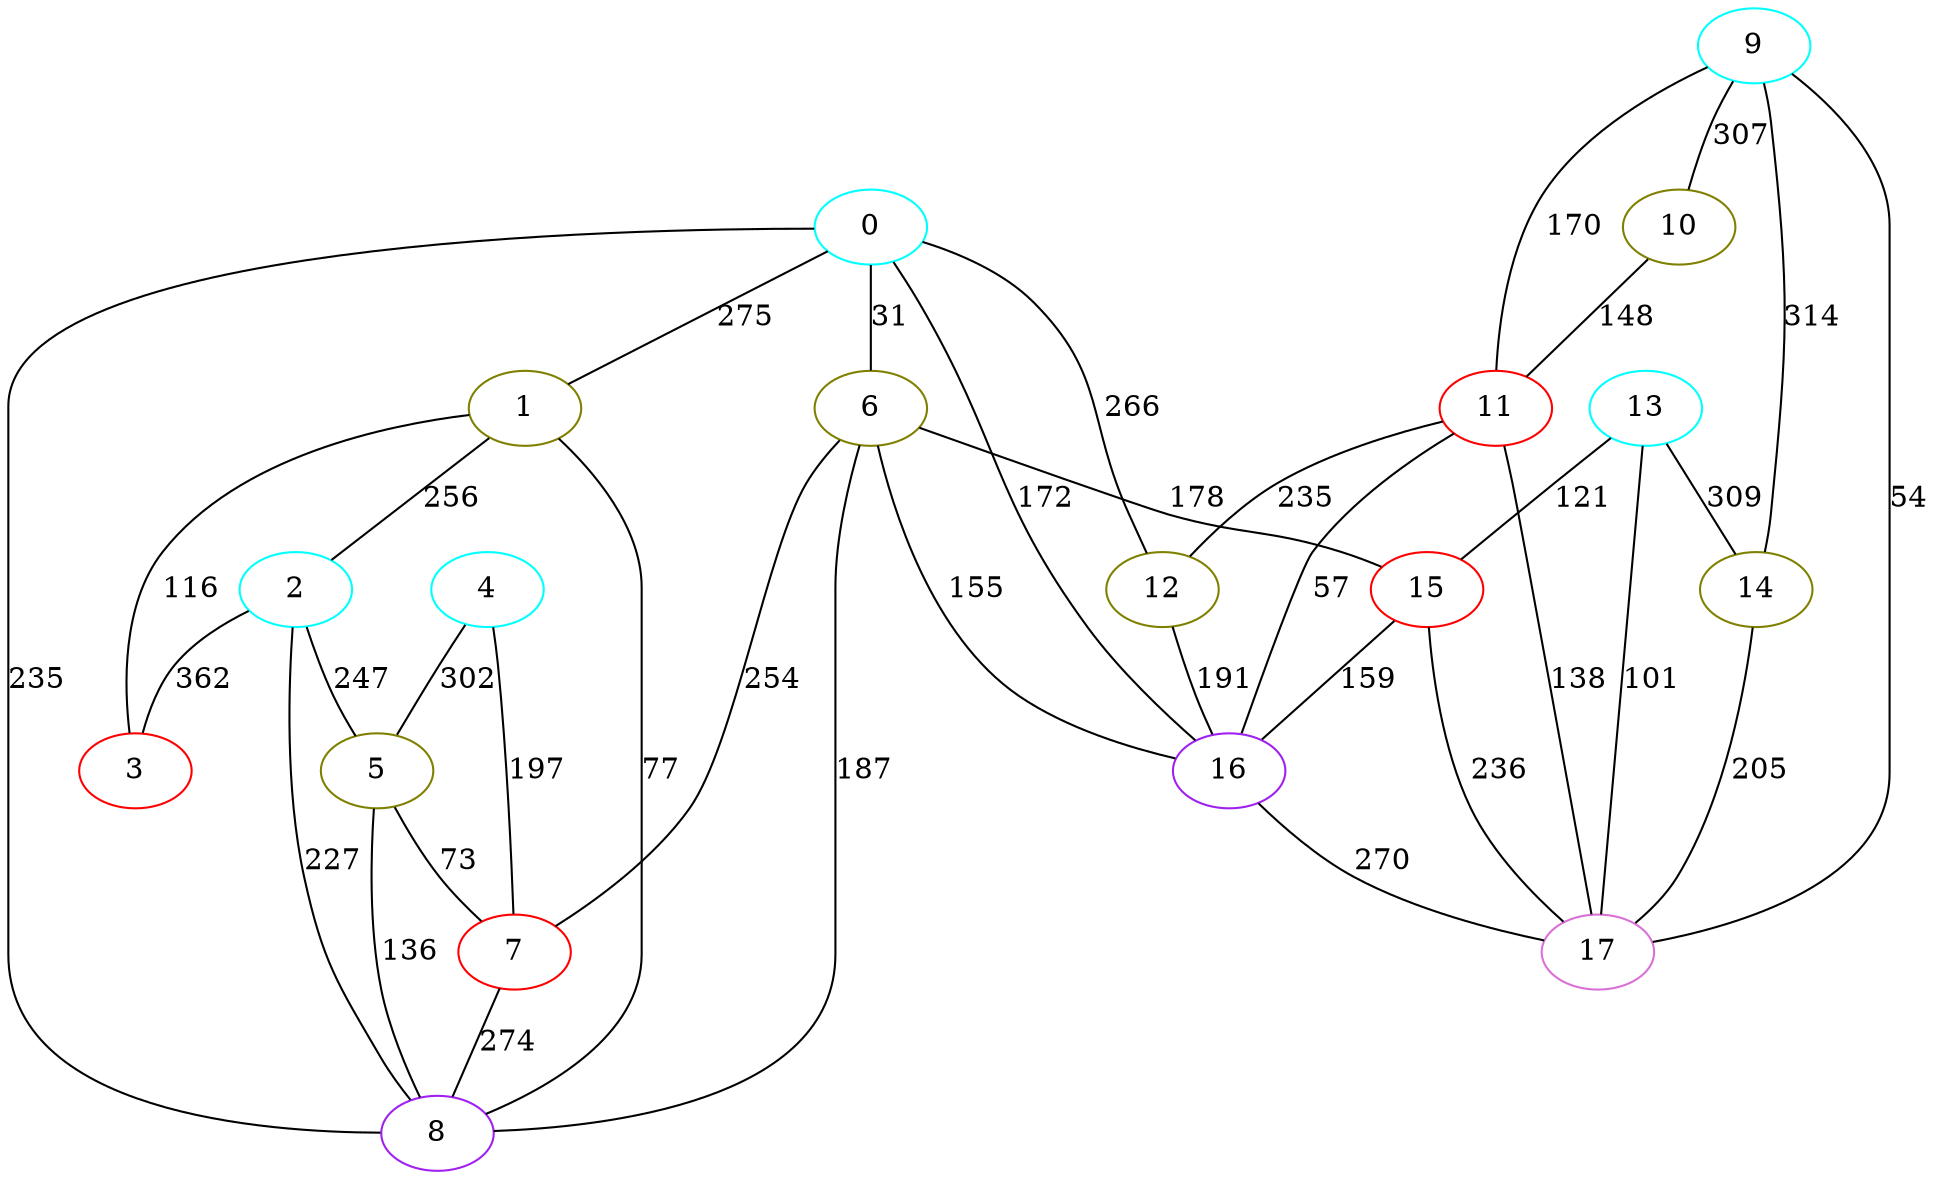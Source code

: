 graph mesh {
	0[color="aqua"];
	1[color="olive"];
	2[color="aqua"];
	3[color="red"];
	4[color="aqua"];
	5[color="olive"];
	6[color="olive"];
	7[color="red"];
	8[color="purple"];
	9[color="aqua"];
	10[color="olive"];
	11[color="red"];
	12[color="olive"];
	13[color="aqua"];
	14[color="olive"];
	15[color="red"];
	16[color="purple"];
	17[color="orchid"];
	0 -- 16 [label=172];
	0 -- 6 [label=31];
	0 -- 8 [label=235];
	0 -- 1 [label=275];
	0 -- 12 [label=266];
	1 -- 8 [label=77];
	1 -- 2 [label=256];
	1 -- 3 [label=116];
	2 -- 8 [label=227];
	2 -- 5 [label=247];
	2 -- 3 [label=362];
	4 -- 7 [label=197];
	4 -- 5 [label=302];
	5 -- 7 [label=73];
	5 -- 8 [label=136];
	6 -- 15 [label=178];
	6 -- 7 [label=254];
	6 -- 16 [label=155];
	6 -- 8 [label=187];
	7 -- 8 [label=274];
	9 -- 14 [label=314];
	9 -- 17 [label=54];
	9 -- 11 [label=170];
	9 -- 10 [label=307];
	10 -- 11 [label=148];
	11 -- 17 [label=138];
	11 -- 16 [label=57];
	11 -- 12 [label=235];
	12 -- 16 [label=191];
	13 -- 15 [label=121];
	13 -- 17 [label=101];
	13 -- 14 [label=309];
	14 -- 17 [label=205];
	15 -- 17 [label=236];
	15 -- 16 [label=159];
	16 -- 17 [label=270];
}